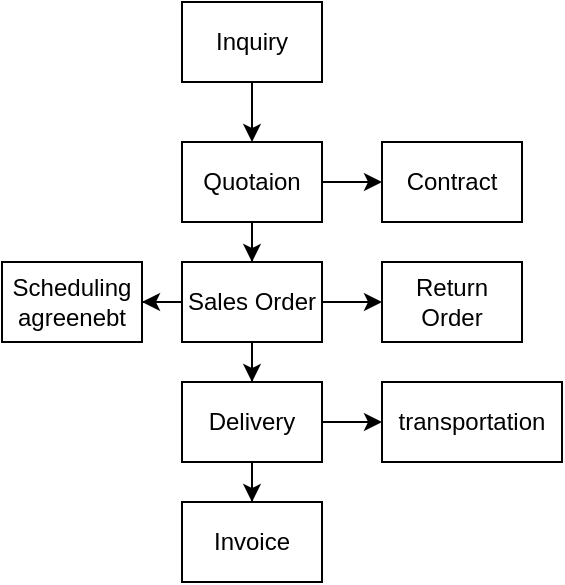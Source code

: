 <mxfile version="20.6.0" type="github">
  <diagram id="Ecd_eWqWoZM5zjbNZgDJ" name="第 1 页">
    <mxGraphModel dx="782" dy="468" grid="1" gridSize="10" guides="1" tooltips="1" connect="1" arrows="0" fold="1" page="1" pageScale="1" pageWidth="827" pageHeight="1169" math="0" shadow="0">
      <root>
        <mxCell id="0" />
        <mxCell id="1" parent="0" />
        <mxCell id="MOnNH2Qstuotwr1Vei9A-5" style="edgeStyle=orthogonalEdgeStyle;rounded=0;orthogonalLoop=1;jettySize=auto;html=1;exitX=0.5;exitY=1;exitDx=0;exitDy=0;" edge="1" parent="1" source="MOnNH2Qstuotwr1Vei9A-1" target="MOnNH2Qstuotwr1Vei9A-4">
          <mxGeometry relative="1" as="geometry" />
        </mxCell>
        <mxCell id="MOnNH2Qstuotwr1Vei9A-1" value="Inquiry" style="rounded=0;whiteSpace=wrap;html=1;" vertex="1" parent="1">
          <mxGeometry x="330" y="100" width="70" height="40" as="geometry" />
        </mxCell>
        <mxCell id="MOnNH2Qstuotwr1Vei9A-20" style="edgeStyle=orthogonalEdgeStyle;rounded=0;orthogonalLoop=1;jettySize=auto;html=1;" edge="1" parent="1" source="MOnNH2Qstuotwr1Vei9A-4" target="MOnNH2Qstuotwr1Vei9A-19">
          <mxGeometry relative="1" as="geometry" />
        </mxCell>
        <mxCell id="MOnNH2Qstuotwr1Vei9A-22" style="edgeStyle=orthogonalEdgeStyle;rounded=0;orthogonalLoop=1;jettySize=auto;html=1;" edge="1" parent="1" source="MOnNH2Qstuotwr1Vei9A-4" target="MOnNH2Qstuotwr1Vei9A-21">
          <mxGeometry relative="1" as="geometry" />
        </mxCell>
        <mxCell id="MOnNH2Qstuotwr1Vei9A-4" value="Quotaion" style="rounded=0;whiteSpace=wrap;html=1;" vertex="1" parent="1">
          <mxGeometry x="330" y="170" width="70" height="40" as="geometry" />
        </mxCell>
        <mxCell id="MOnNH2Qstuotwr1Vei9A-19" value="Contract" style="rounded=0;whiteSpace=wrap;html=1;" vertex="1" parent="1">
          <mxGeometry x="430" y="170" width="70" height="40" as="geometry" />
        </mxCell>
        <mxCell id="MOnNH2Qstuotwr1Vei9A-24" style="edgeStyle=orthogonalEdgeStyle;rounded=0;orthogonalLoop=1;jettySize=auto;html=1;" edge="1" parent="1" source="MOnNH2Qstuotwr1Vei9A-21" target="MOnNH2Qstuotwr1Vei9A-23">
          <mxGeometry relative="1" as="geometry" />
        </mxCell>
        <mxCell id="MOnNH2Qstuotwr1Vei9A-26" style="edgeStyle=orthogonalEdgeStyle;rounded=0;orthogonalLoop=1;jettySize=auto;html=1;" edge="1" parent="1" source="MOnNH2Qstuotwr1Vei9A-21" target="MOnNH2Qstuotwr1Vei9A-25">
          <mxGeometry relative="1" as="geometry" />
        </mxCell>
        <mxCell id="MOnNH2Qstuotwr1Vei9A-28" style="edgeStyle=orthogonalEdgeStyle;rounded=0;orthogonalLoop=1;jettySize=auto;html=1;" edge="1" parent="1" source="MOnNH2Qstuotwr1Vei9A-21" target="MOnNH2Qstuotwr1Vei9A-27">
          <mxGeometry relative="1" as="geometry" />
        </mxCell>
        <mxCell id="MOnNH2Qstuotwr1Vei9A-21" value="Sales Order" style="rounded=0;whiteSpace=wrap;html=1;" vertex="1" parent="1">
          <mxGeometry x="330" y="230" width="70" height="40" as="geometry" />
        </mxCell>
        <mxCell id="MOnNH2Qstuotwr1Vei9A-23" value="Return Order" style="rounded=0;whiteSpace=wrap;html=1;" vertex="1" parent="1">
          <mxGeometry x="430" y="230" width="70" height="40" as="geometry" />
        </mxCell>
        <mxCell id="MOnNH2Qstuotwr1Vei9A-25" value="Scheduling agreenebt" style="rounded=0;whiteSpace=wrap;html=1;" vertex="1" parent="1">
          <mxGeometry x="240" y="230" width="70" height="40" as="geometry" />
        </mxCell>
        <mxCell id="MOnNH2Qstuotwr1Vei9A-30" style="edgeStyle=orthogonalEdgeStyle;rounded=0;orthogonalLoop=1;jettySize=auto;html=1;" edge="1" parent="1" source="MOnNH2Qstuotwr1Vei9A-27" target="MOnNH2Qstuotwr1Vei9A-29">
          <mxGeometry relative="1" as="geometry" />
        </mxCell>
        <mxCell id="MOnNH2Qstuotwr1Vei9A-32" style="edgeStyle=orthogonalEdgeStyle;rounded=0;orthogonalLoop=1;jettySize=auto;html=1;" edge="1" parent="1" source="MOnNH2Qstuotwr1Vei9A-27" target="MOnNH2Qstuotwr1Vei9A-31">
          <mxGeometry relative="1" as="geometry" />
        </mxCell>
        <mxCell id="MOnNH2Qstuotwr1Vei9A-27" value="Delivery" style="rounded=0;whiteSpace=wrap;html=1;" vertex="1" parent="1">
          <mxGeometry x="330" y="290" width="70" height="40" as="geometry" />
        </mxCell>
        <mxCell id="MOnNH2Qstuotwr1Vei9A-29" value="transportation" style="rounded=0;whiteSpace=wrap;html=1;" vertex="1" parent="1">
          <mxGeometry x="430" y="290" width="90" height="40" as="geometry" />
        </mxCell>
        <mxCell id="MOnNH2Qstuotwr1Vei9A-31" value="Invoice" style="rounded=0;whiteSpace=wrap;html=1;" vertex="1" parent="1">
          <mxGeometry x="330" y="350" width="70" height="40" as="geometry" />
        </mxCell>
      </root>
    </mxGraphModel>
  </diagram>
</mxfile>
